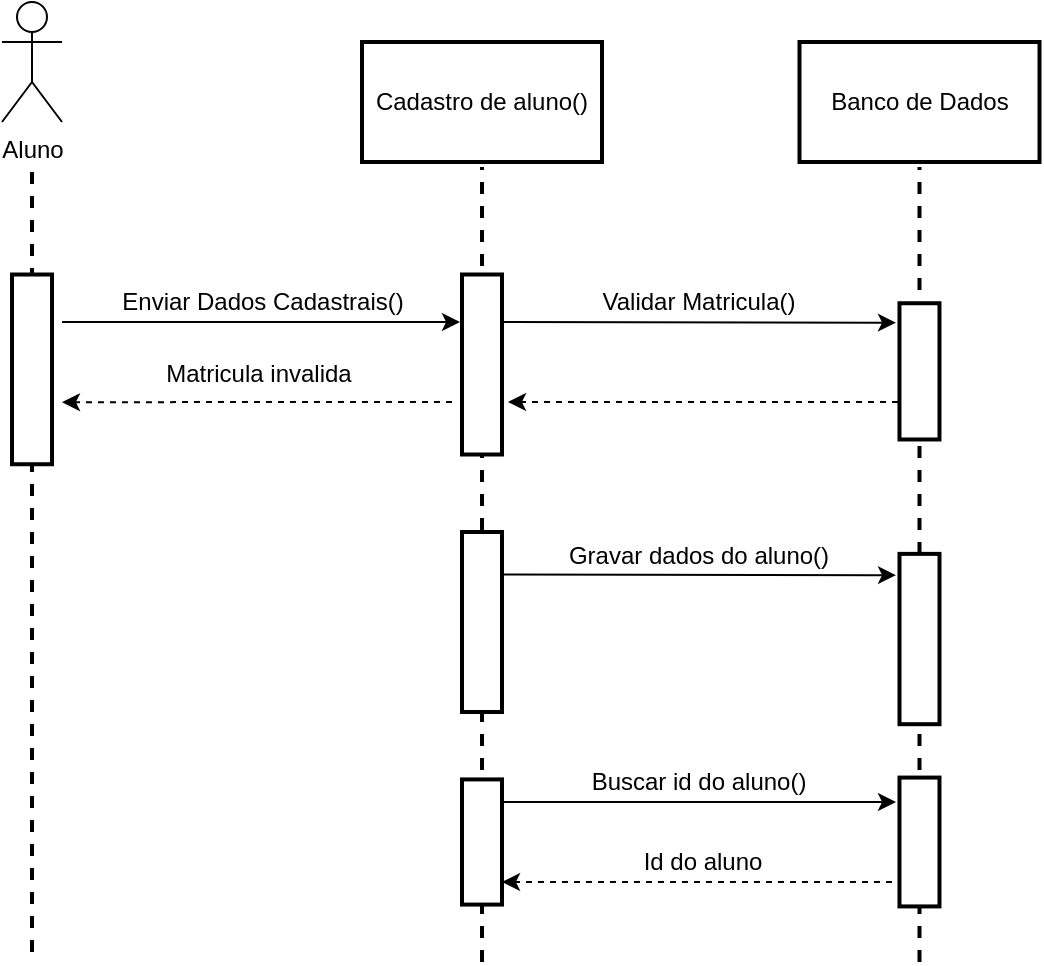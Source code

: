 <mxfile version="12.5.6" type="device"><diagram id="C5RBs43oDa-KdzZeNtuy" name="Page-1"><mxGraphModel dx="1422" dy="745" grid="1" gridSize="10" guides="1" tooltips="1" connect="1" arrows="1" fold="1" page="1" pageScale="1" pageWidth="1169" pageHeight="827" background="none" math="0" shadow="0"><root><mxCell id="WIyWlLk6GJQsqaUBKTNV-0"/><mxCell id="WIyWlLk6GJQsqaUBKTNV-1" parent="WIyWlLk6GJQsqaUBKTNV-0"/><mxCell id="uXj5kxqafkHv1mB6yQvV-0" value="Aluno" style="shape=umlActor;verticalLabelPosition=bottom;labelBackgroundColor=#ffffff;verticalAlign=top;html=1;outlineConnect=0;" parent="WIyWlLk6GJQsqaUBKTNV-1" vertex="1"><mxGeometry x="40" y="40" width="30" height="60" as="geometry"/></mxCell><mxCell id="uXj5kxqafkHv1mB6yQvV-7" value="" style="line;strokeWidth=2;html=1;perimeter=backbonePerimeter;points=[];outlineConnect=0;dashed=1;rotation=-90;" parent="WIyWlLk6GJQsqaUBKTNV-1" vertex="1"><mxGeometry x="81.25" y="316.25" width="397.5" height="10" as="geometry"/></mxCell><mxCell id="uXj5kxqafkHv1mB6yQvV-9" value="" style="rounded=0;whiteSpace=wrap;html=1;strokeWidth=2;rotation=-90;" parent="WIyWlLk6GJQsqaUBKTNV-1" vertex="1"><mxGeometry x="235" y="211.25" width="90" height="20" as="geometry"/></mxCell><mxCell id="uXj5kxqafkHv1mB6yQvV-11" value="Cadastro de aluno()" style="rounded=0;whiteSpace=wrap;html=1;strokeWidth=2;" parent="WIyWlLk6GJQsqaUBKTNV-1" vertex="1"><mxGeometry x="220" y="60" width="120" height="60" as="geometry"/></mxCell><mxCell id="uXj5kxqafkHv1mB6yQvV-13" value="" style="line;strokeWidth=2;html=1;perimeter=backbonePerimeter;points=[];outlineConnect=0;dashed=1;rotation=-90;" parent="WIyWlLk6GJQsqaUBKTNV-1" vertex="1"><mxGeometry x="-142.5" y="312.5" width="395" height="10" as="geometry"/></mxCell><mxCell id="uXj5kxqafkHv1mB6yQvV-14" value="" style="rounded=0;whiteSpace=wrap;html=1;strokeWidth=2;rotation=-90;" parent="WIyWlLk6GJQsqaUBKTNV-1" vertex="1"><mxGeometry x="7.58" y="213.69" width="94.86" height="20" as="geometry"/></mxCell><mxCell id="uXj5kxqafkHv1mB6yQvV-18" value="" style="endArrow=classic;html=1;" parent="WIyWlLk6GJQsqaUBKTNV-1" edge="1"><mxGeometry width="50" height="50" relative="1" as="geometry"><mxPoint x="70" y="200" as="sourcePoint"/><mxPoint x="269" y="200" as="targetPoint"/></mxGeometry></mxCell><mxCell id="uXj5kxqafkHv1mB6yQvV-19" value="Enviar Dados Cadastrais()&lt;br&gt;" style="text;html=1;align=center;verticalAlign=middle;resizable=0;points=[];labelBackgroundColor=#ffffff;" parent="uXj5kxqafkHv1mB6yQvV-18" vertex="1" connectable="0"><mxGeometry x="0.4" y="-2" relative="1" as="geometry"><mxPoint x="-40" y="-12" as="offset"/></mxGeometry></mxCell><mxCell id="uXj5kxqafkHv1mB6yQvV-20" value="" style="line;strokeWidth=2;html=1;perimeter=backbonePerimeter;points=[];outlineConnect=0;dashed=1;rotation=-90;" parent="WIyWlLk6GJQsqaUBKTNV-1" vertex="1"><mxGeometry x="300" y="316.25" width="397.5" height="10" as="geometry"/></mxCell><mxCell id="uXj5kxqafkHv1mB6yQvV-21" value="" style="rounded=0;whiteSpace=wrap;html=1;strokeWidth=2;rotation=-90;" parent="WIyWlLk6GJQsqaUBKTNV-1" vertex="1"><mxGeometry x="464.68" y="214.68" width="68.12" height="20" as="geometry"/></mxCell><mxCell id="uXj5kxqafkHv1mB6yQvV-22" value="Banco de Dados" style="rounded=0;whiteSpace=wrap;html=1;strokeWidth=2;" parent="WIyWlLk6GJQsqaUBKTNV-1" vertex="1"><mxGeometry x="438.75" y="60" width="120" height="60" as="geometry"/></mxCell><mxCell id="uXj5kxqafkHv1mB6yQvV-23" value="" style="endArrow=classic;html=1;entryX=0.914;entryY=-0.15;entryDx=0;entryDy=0;entryPerimeter=0;" parent="WIyWlLk6GJQsqaUBKTNV-1" edge="1"><mxGeometry width="50" height="50" relative="1" as="geometry"><mxPoint x="290" y="200" as="sourcePoint"/><mxPoint x="487" y="200.33" as="targetPoint"/></mxGeometry></mxCell><mxCell id="uXj5kxqafkHv1mB6yQvV-24" value="Validar Matricula()" style="text;html=1;align=center;verticalAlign=middle;resizable=0;points=[];labelBackgroundColor=#ffffff;" parent="uXj5kxqafkHv1mB6yQvV-23" vertex="1" connectable="0"><mxGeometry x="0.4" y="-2" relative="1" as="geometry"><mxPoint x="-40" y="-12" as="offset"/></mxGeometry></mxCell><mxCell id="uXj5kxqafkHv1mB6yQvV-25" value="" style="endArrow=classic;html=1;dashed=1;" parent="WIyWlLk6GJQsqaUBKTNV-1" edge="1"><mxGeometry width="50" height="50" relative="1" as="geometry"><mxPoint x="488" y="240" as="sourcePoint"/><mxPoint x="293" y="240" as="targetPoint"/></mxGeometry></mxCell><mxCell id="uXj5kxqafkHv1mB6yQvV-30" value="" style="endArrow=classic;html=1;entryX=0.914;entryY=-0.15;entryDx=0;entryDy=0;entryPerimeter=0;" parent="WIyWlLk6GJQsqaUBKTNV-1" edge="1"><mxGeometry width="50" height="50" relative="1" as="geometry"><mxPoint x="290" y="326.25" as="sourcePoint"/><mxPoint x="487" y="326.58" as="targetPoint"/></mxGeometry></mxCell><mxCell id="uXj5kxqafkHv1mB6yQvV-31" value="Gravar dados do aluno()" style="text;html=1;align=center;verticalAlign=middle;resizable=0;points=[];labelBackgroundColor=#ffffff;" parent="uXj5kxqafkHv1mB6yQvV-30" vertex="1" connectable="0"><mxGeometry x="0.4" y="-2" relative="1" as="geometry"><mxPoint x="-40" y="-12" as="offset"/></mxGeometry></mxCell><mxCell id="uXj5kxqafkHv1mB6yQvV-32" value="" style="rounded=0;whiteSpace=wrap;html=1;strokeWidth=2;rotation=-90;" parent="WIyWlLk6GJQsqaUBKTNV-1" vertex="1"><mxGeometry x="456.17" y="348.52" width="85.16" height="20" as="geometry"/></mxCell><mxCell id="APfSM3vSogTmF4Rwj4N0-0" value="" style="endArrow=classic;html=1;entryX=0.772;entryY=1.15;entryDx=0;entryDy=0;entryPerimeter=0;dashed=1;" edge="1" parent="WIyWlLk6GJQsqaUBKTNV-1"><mxGeometry width="50" height="50" relative="1" as="geometry"><mxPoint x="265" y="240" as="sourcePoint"/><mxPoint x="70" y="240.09" as="targetPoint"/></mxGeometry></mxCell><mxCell id="APfSM3vSogTmF4Rwj4N0-1" value="Matricula invalida" style="text;html=1;align=center;verticalAlign=middle;resizable=0;points=[];labelBackgroundColor=#ffffff;" vertex="1" connectable="0" parent="APfSM3vSogTmF4Rwj4N0-0"><mxGeometry x="0.4" y="-2" relative="1" as="geometry"><mxPoint x="39" y="-12" as="offset"/></mxGeometry></mxCell><mxCell id="APfSM3vSogTmF4Rwj4N0-2" value="" style="rounded=0;whiteSpace=wrap;html=1;strokeWidth=2;rotation=-90;" vertex="1" parent="WIyWlLk6GJQsqaUBKTNV-1"><mxGeometry x="235" y="340" width="90" height="20" as="geometry"/></mxCell><mxCell id="APfSM3vSogTmF4Rwj4N0-7" value="" style="rounded=0;whiteSpace=wrap;html=1;strokeWidth=2;rotation=-90;" vertex="1" parent="WIyWlLk6GJQsqaUBKTNV-1"><mxGeometry x="248.71" y="450" width="62.58" height="20" as="geometry"/></mxCell><mxCell id="APfSM3vSogTmF4Rwj4N0-8" value="" style="endArrow=classic;html=1;" edge="1" parent="WIyWlLk6GJQsqaUBKTNV-1"><mxGeometry width="50" height="50" relative="1" as="geometry"><mxPoint x="290" y="440" as="sourcePoint"/><mxPoint x="487" y="440" as="targetPoint"/></mxGeometry></mxCell><mxCell id="APfSM3vSogTmF4Rwj4N0-9" value="Buscar id do aluno()" style="text;html=1;align=center;verticalAlign=middle;resizable=0;points=[];labelBackgroundColor=#ffffff;" vertex="1" connectable="0" parent="APfSM3vSogTmF4Rwj4N0-8"><mxGeometry x="0.4" y="-2" relative="1" as="geometry"><mxPoint x="-40" y="-12" as="offset"/></mxGeometry></mxCell><mxCell id="APfSM3vSogTmF4Rwj4N0-10" value="" style="rounded=0;whiteSpace=wrap;html=1;strokeWidth=2;rotation=-90;" vertex="1" parent="WIyWlLk6GJQsqaUBKTNV-1"><mxGeometry x="466.53" y="450" width="64.42" height="20" as="geometry"/></mxCell><mxCell id="APfSM3vSogTmF4Rwj4N0-13" value="" style="endArrow=classic;html=1;dashed=1;" edge="1" parent="WIyWlLk6GJQsqaUBKTNV-1"><mxGeometry width="50" height="50" relative="1" as="geometry"><mxPoint x="485" y="480" as="sourcePoint"/><mxPoint x="290" y="480" as="targetPoint"/></mxGeometry></mxCell><mxCell id="APfSM3vSogTmF4Rwj4N0-14" value="Id do aluno" style="text;html=1;align=center;verticalAlign=middle;resizable=0;points=[];labelBackgroundColor=#ffffff;" vertex="1" connectable="0" parent="APfSM3vSogTmF4Rwj4N0-13"><mxGeometry x="0.08" y="2" relative="1" as="geometry"><mxPoint x="10.24" y="-12" as="offset"/></mxGeometry></mxCell></root></mxGraphModel></diagram></mxfile>